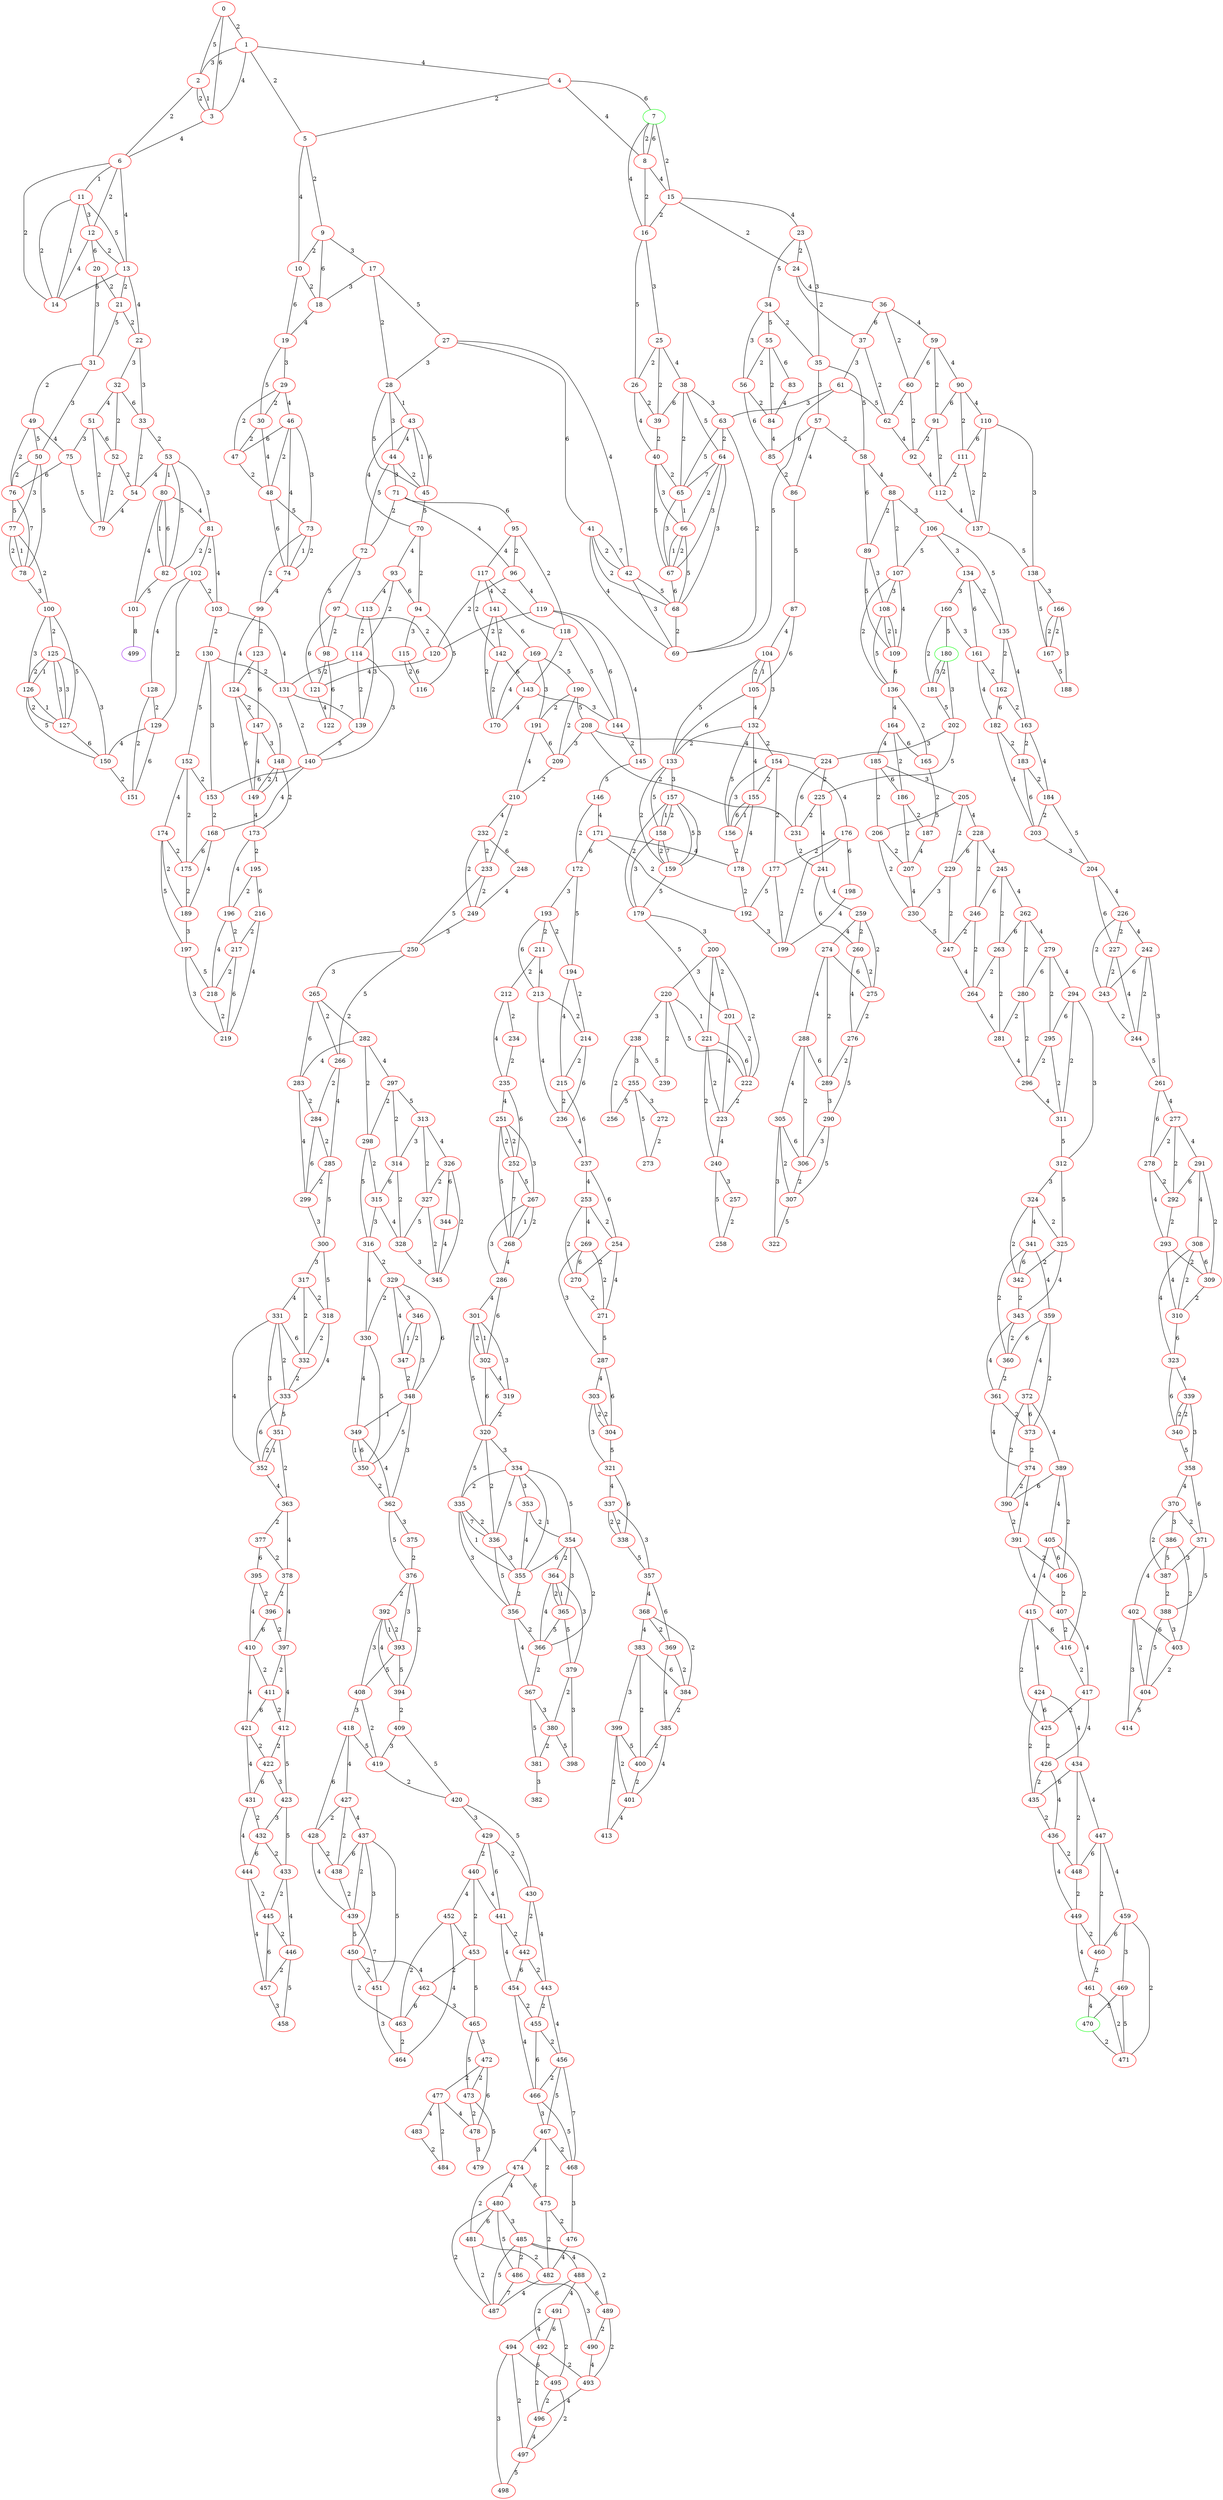 graph "" {
0 [color=red, weight=1];
1 [color=red, weight=1];
2 [color=red, weight=1];
3 [color=red, weight=1];
4 [color=red, weight=1];
5 [color=red, weight=1];
6 [color=red, weight=1];
7 [color=green, weight=2];
8 [color=red, weight=1];
9 [color=red, weight=1];
10 [color=red, weight=1];
11 [color=red, weight=1];
12 [color=red, weight=1];
13 [color=red, weight=1];
14 [color=red, weight=1];
15 [color=red, weight=1];
16 [color=red, weight=1];
17 [color=red, weight=1];
18 [color=red, weight=1];
19 [color=red, weight=1];
20 [color=red, weight=1];
21 [color=red, weight=1];
22 [color=red, weight=1];
23 [color=red, weight=1];
24 [color=red, weight=1];
25 [color=red, weight=1];
26 [color=red, weight=1];
27 [color=red, weight=1];
28 [color=red, weight=1];
29 [color=red, weight=1];
30 [color=red, weight=1];
31 [color=red, weight=1];
32 [color=red, weight=1];
33 [color=red, weight=1];
34 [color=red, weight=1];
35 [color=red, weight=1];
36 [color=red, weight=1];
37 [color=red, weight=1];
38 [color=red, weight=1];
39 [color=red, weight=1];
40 [color=red, weight=1];
41 [color=red, weight=1];
42 [color=red, weight=1];
43 [color=red, weight=1];
44 [color=red, weight=1];
45 [color=red, weight=1];
46 [color=red, weight=1];
47 [color=red, weight=1];
48 [color=red, weight=1];
49 [color=red, weight=1];
50 [color=red, weight=1];
51 [color=red, weight=1];
52 [color=red, weight=1];
53 [color=red, weight=1];
54 [color=red, weight=1];
55 [color=red, weight=1];
56 [color=red, weight=1];
57 [color=red, weight=1];
58 [color=red, weight=1];
59 [color=red, weight=1];
60 [color=red, weight=1];
61 [color=red, weight=1];
62 [color=red, weight=1];
63 [color=red, weight=1];
64 [color=red, weight=1];
65 [color=red, weight=1];
66 [color=red, weight=1];
67 [color=red, weight=1];
68 [color=red, weight=1];
69 [color=red, weight=1];
70 [color=red, weight=1];
71 [color=red, weight=1];
72 [color=red, weight=1];
73 [color=red, weight=1];
74 [color=red, weight=1];
75 [color=red, weight=1];
76 [color=red, weight=1];
77 [color=red, weight=1];
78 [color=red, weight=1];
79 [color=red, weight=1];
80 [color=red, weight=1];
81 [color=red, weight=1];
82 [color=red, weight=1];
83 [color=red, weight=1];
84 [color=red, weight=1];
85 [color=red, weight=1];
86 [color=red, weight=1];
87 [color=red, weight=1];
88 [color=red, weight=1];
89 [color=red, weight=1];
90 [color=red, weight=1];
91 [color=red, weight=1];
92 [color=red, weight=1];
93 [color=red, weight=1];
94 [color=red, weight=1];
95 [color=red, weight=1];
96 [color=red, weight=1];
97 [color=red, weight=1];
98 [color=red, weight=1];
99 [color=red, weight=1];
100 [color=red, weight=1];
101 [color=red, weight=1];
102 [color=red, weight=1];
103 [color=red, weight=1];
104 [color=red, weight=1];
105 [color=red, weight=1];
106 [color=red, weight=1];
107 [color=red, weight=1];
108 [color=red, weight=1];
109 [color=red, weight=1];
110 [color=red, weight=1];
111 [color=red, weight=1];
112 [color=red, weight=1];
113 [color=red, weight=1];
114 [color=red, weight=1];
115 [color=red, weight=1];
116 [color=red, weight=1];
117 [color=red, weight=1];
118 [color=red, weight=1];
119 [color=red, weight=1];
120 [color=red, weight=1];
121 [color=red, weight=1];
122 [color=red, weight=1];
123 [color=red, weight=1];
124 [color=red, weight=1];
125 [color=red, weight=1];
126 [color=red, weight=1];
127 [color=red, weight=1];
128 [color=red, weight=1];
129 [color=red, weight=1];
130 [color=red, weight=1];
131 [color=red, weight=1];
132 [color=red, weight=1];
133 [color=red, weight=1];
134 [color=red, weight=1];
135 [color=red, weight=1];
136 [color=red, weight=1];
137 [color=red, weight=1];
138 [color=red, weight=1];
139 [color=red, weight=1];
140 [color=red, weight=1];
141 [color=red, weight=1];
142 [color=red, weight=1];
143 [color=red, weight=1];
144 [color=red, weight=1];
145 [color=red, weight=1];
146 [color=red, weight=1];
147 [color=red, weight=1];
148 [color=red, weight=1];
149 [color=red, weight=1];
150 [color=red, weight=1];
151 [color=red, weight=1];
152 [color=red, weight=1];
153 [color=red, weight=1];
154 [color=red, weight=1];
155 [color=red, weight=1];
156 [color=red, weight=1];
157 [color=red, weight=1];
158 [color=red, weight=1];
159 [color=red, weight=1];
160 [color=red, weight=1];
161 [color=red, weight=1];
162 [color=red, weight=1];
163 [color=red, weight=1];
164 [color=red, weight=1];
165 [color=red, weight=1];
166 [color=red, weight=1];
167 [color=red, weight=1];
168 [color=red, weight=1];
169 [color=red, weight=1];
170 [color=red, weight=1];
171 [color=red, weight=1];
172 [color=red, weight=1];
173 [color=red, weight=1];
174 [color=red, weight=1];
175 [color=red, weight=1];
176 [color=red, weight=1];
177 [color=red, weight=1];
178 [color=red, weight=1];
179 [color=red, weight=1];
180 [color=green, weight=2];
181 [color=red, weight=1];
182 [color=red, weight=1];
183 [color=red, weight=1];
184 [color=red, weight=1];
185 [color=red, weight=1];
186 [color=red, weight=1];
187 [color=red, weight=1];
188 [color=red, weight=1];
189 [color=red, weight=1];
190 [color=red, weight=1];
191 [color=red, weight=1];
192 [color=red, weight=1];
193 [color=red, weight=1];
194 [color=red, weight=1];
195 [color=red, weight=1];
196 [color=red, weight=1];
197 [color=red, weight=1];
198 [color=red, weight=1];
199 [color=red, weight=1];
200 [color=red, weight=1];
201 [color=red, weight=1];
202 [color=red, weight=1];
203 [color=red, weight=1];
204 [color=red, weight=1];
205 [color=red, weight=1];
206 [color=red, weight=1];
207 [color=red, weight=1];
208 [color=red, weight=1];
209 [color=red, weight=1];
210 [color=red, weight=1];
211 [color=red, weight=1];
212 [color=red, weight=1];
213 [color=red, weight=1];
214 [color=red, weight=1];
215 [color=red, weight=1];
216 [color=red, weight=1];
217 [color=red, weight=1];
218 [color=red, weight=1];
219 [color=red, weight=1];
220 [color=red, weight=1];
221 [color=red, weight=1];
222 [color=red, weight=1];
223 [color=red, weight=1];
224 [color=red, weight=1];
225 [color=red, weight=1];
226 [color=red, weight=1];
227 [color=red, weight=1];
228 [color=red, weight=1];
229 [color=red, weight=1];
230 [color=red, weight=1];
231 [color=red, weight=1];
232 [color=red, weight=1];
233 [color=red, weight=1];
234 [color=red, weight=1];
235 [color=red, weight=1];
236 [color=red, weight=1];
237 [color=red, weight=1];
238 [color=red, weight=1];
239 [color=red, weight=1];
240 [color=red, weight=1];
241 [color=red, weight=1];
242 [color=red, weight=1];
243 [color=red, weight=1];
244 [color=red, weight=1];
245 [color=red, weight=1];
246 [color=red, weight=1];
247 [color=red, weight=1];
248 [color=red, weight=1];
249 [color=red, weight=1];
250 [color=red, weight=1];
251 [color=red, weight=1];
252 [color=red, weight=1];
253 [color=red, weight=1];
254 [color=red, weight=1];
255 [color=red, weight=1];
256 [color=red, weight=1];
257 [color=red, weight=1];
258 [color=red, weight=1];
259 [color=red, weight=1];
260 [color=red, weight=1];
261 [color=red, weight=1];
262 [color=red, weight=1];
263 [color=red, weight=1];
264 [color=red, weight=1];
265 [color=red, weight=1];
266 [color=red, weight=1];
267 [color=red, weight=1];
268 [color=red, weight=1];
269 [color=red, weight=1];
270 [color=red, weight=1];
271 [color=red, weight=1];
272 [color=red, weight=1];
273 [color=red, weight=1];
274 [color=red, weight=1];
275 [color=red, weight=1];
276 [color=red, weight=1];
277 [color=red, weight=1];
278 [color=red, weight=1];
279 [color=red, weight=1];
280 [color=red, weight=1];
281 [color=red, weight=1];
282 [color=red, weight=1];
283 [color=red, weight=1];
284 [color=red, weight=1];
285 [color=red, weight=1];
286 [color=red, weight=1];
287 [color=red, weight=1];
288 [color=red, weight=1];
289 [color=red, weight=1];
290 [color=red, weight=1];
291 [color=red, weight=1];
292 [color=red, weight=1];
293 [color=red, weight=1];
294 [color=red, weight=1];
295 [color=red, weight=1];
296 [color=red, weight=1];
297 [color=red, weight=1];
298 [color=red, weight=1];
299 [color=red, weight=1];
300 [color=red, weight=1];
301 [color=red, weight=1];
302 [color=red, weight=1];
303 [color=red, weight=1];
304 [color=red, weight=1];
305 [color=red, weight=1];
306 [color=red, weight=1];
307 [color=red, weight=1];
308 [color=red, weight=1];
309 [color=red, weight=1];
310 [color=red, weight=1];
311 [color=red, weight=1];
312 [color=red, weight=1];
313 [color=red, weight=1];
314 [color=red, weight=1];
315 [color=red, weight=1];
316 [color=red, weight=1];
317 [color=red, weight=1];
318 [color=red, weight=1];
319 [color=red, weight=1];
320 [color=red, weight=1];
321 [color=red, weight=1];
322 [color=red, weight=1];
323 [color=red, weight=1];
324 [color=red, weight=1];
325 [color=red, weight=1];
326 [color=red, weight=1];
327 [color=red, weight=1];
328 [color=red, weight=1];
329 [color=red, weight=1];
330 [color=red, weight=1];
331 [color=red, weight=1];
332 [color=red, weight=1];
333 [color=red, weight=1];
334 [color=red, weight=1];
335 [color=red, weight=1];
336 [color=red, weight=1];
337 [color=red, weight=1];
338 [color=red, weight=1];
339 [color=red, weight=1];
340 [color=red, weight=1];
341 [color=red, weight=1];
342 [color=red, weight=1];
343 [color=red, weight=1];
344 [color=red, weight=1];
345 [color=red, weight=1];
346 [color=red, weight=1];
347 [color=red, weight=1];
348 [color=red, weight=1];
349 [color=red, weight=1];
350 [color=red, weight=1];
351 [color=red, weight=1];
352 [color=red, weight=1];
353 [color=red, weight=1];
354 [color=red, weight=1];
355 [color=red, weight=1];
356 [color=red, weight=1];
357 [color=red, weight=1];
358 [color=red, weight=1];
359 [color=red, weight=1];
360 [color=red, weight=1];
361 [color=red, weight=1];
362 [color=red, weight=1];
363 [color=red, weight=1];
364 [color=red, weight=1];
365 [color=red, weight=1];
366 [color=red, weight=1];
367 [color=red, weight=1];
368 [color=red, weight=1];
369 [color=red, weight=1];
370 [color=red, weight=1];
371 [color=red, weight=1];
372 [color=red, weight=1];
373 [color=red, weight=1];
374 [color=red, weight=1];
375 [color=red, weight=1];
376 [color=red, weight=1];
377 [color=red, weight=1];
378 [color=red, weight=1];
379 [color=red, weight=1];
380 [color=red, weight=1];
381 [color=red, weight=1];
382 [color=red, weight=1];
383 [color=red, weight=1];
384 [color=red, weight=1];
385 [color=red, weight=1];
386 [color=red, weight=1];
387 [color=red, weight=1];
388 [color=red, weight=1];
389 [color=red, weight=1];
390 [color=red, weight=1];
391 [color=red, weight=1];
392 [color=red, weight=1];
393 [color=red, weight=1];
394 [color=red, weight=1];
395 [color=red, weight=1];
396 [color=red, weight=1];
397 [color=red, weight=1];
398 [color=red, weight=1];
399 [color=red, weight=1];
400 [color=red, weight=1];
401 [color=red, weight=1];
402 [color=red, weight=1];
403 [color=red, weight=1];
404 [color=red, weight=1];
405 [color=red, weight=1];
406 [color=red, weight=1];
407 [color=red, weight=1];
408 [color=red, weight=1];
409 [color=red, weight=1];
410 [color=red, weight=1];
411 [color=red, weight=1];
412 [color=red, weight=1];
413 [color=red, weight=1];
414 [color=red, weight=1];
415 [color=red, weight=1];
416 [color=red, weight=1];
417 [color=red, weight=1];
418 [color=red, weight=1];
419 [color=red, weight=1];
420 [color=red, weight=1];
421 [color=red, weight=1];
422 [color=red, weight=1];
423 [color=red, weight=1];
424 [color=red, weight=1];
425 [color=red, weight=1];
426 [color=red, weight=1];
427 [color=red, weight=1];
428 [color=red, weight=1];
429 [color=red, weight=1];
430 [color=red, weight=1];
431 [color=red, weight=1];
432 [color=red, weight=1];
433 [color=red, weight=1];
434 [color=red, weight=1];
435 [color=red, weight=1];
436 [color=red, weight=1];
437 [color=red, weight=1];
438 [color=red, weight=1];
439 [color=red, weight=1];
440 [color=red, weight=1];
441 [color=red, weight=1];
442 [color=red, weight=1];
443 [color=red, weight=1];
444 [color=red, weight=1];
445 [color=red, weight=1];
446 [color=red, weight=1];
447 [color=red, weight=1];
448 [color=red, weight=1];
449 [color=red, weight=1];
450 [color=red, weight=1];
451 [color=red, weight=1];
452 [color=red, weight=1];
453 [color=red, weight=1];
454 [color=red, weight=1];
455 [color=red, weight=1];
456 [color=red, weight=1];
457 [color=red, weight=1];
458 [color=red, weight=1];
459 [color=red, weight=1];
460 [color=red, weight=1];
461 [color=red, weight=1];
462 [color=red, weight=1];
463 [color=red, weight=1];
464 [color=red, weight=1];
465 [color=red, weight=1];
466 [color=red, weight=1];
467 [color=red, weight=1];
468 [color=red, weight=1];
469 [color=red, weight=1];
470 [color=green, weight=2];
471 [color=red, weight=1];
472 [color=red, weight=1];
473 [color=red, weight=1];
474 [color=red, weight=1];
475 [color=red, weight=1];
476 [color=red, weight=1];
477 [color=red, weight=1];
478 [color=red, weight=1];
479 [color=red, weight=1];
480 [color=red, weight=1];
481 [color=red, weight=1];
482 [color=red, weight=1];
483 [color=red, weight=1];
484 [color=red, weight=1];
485 [color=red, weight=1];
486 [color=red, weight=1];
487 [color=red, weight=1];
488 [color=red, weight=1];
489 [color=red, weight=1];
490 [color=red, weight=1];
491 [color=red, weight=1];
492 [color=red, weight=1];
493 [color=red, weight=1];
494 [color=red, weight=1];
495 [color=red, weight=1];
496 [color=red, weight=1];
497 [color=red, weight=1];
498 [color=red, weight=1];
499 [color=purple, weight=4];
0 -- 1  [key=0, label=2];
0 -- 2  [key=0, label=5];
0 -- 3  [key=0, label=6];
1 -- 2  [key=0, label=3];
1 -- 3  [key=0, label=4];
1 -- 4  [key=0, label=4];
1 -- 5  [key=0, label=2];
2 -- 3  [key=0, label=2];
2 -- 3  [key=1, label=1];
2 -- 6  [key=0, label=2];
3 -- 6  [key=0, label=4];
4 -- 8  [key=0, label=4];
4 -- 5  [key=0, label=2];
4 -- 7  [key=0, label=6];
5 -- 10  [key=0, label=4];
5 -- 9  [key=0, label=2];
6 -- 11  [key=0, label=1];
6 -- 12  [key=0, label=2];
6 -- 13  [key=0, label=4];
6 -- 14  [key=0, label=2];
7 -- 8  [key=0, label=6];
7 -- 8  [key=1, label=2];
7 -- 16  [key=0, label=4];
7 -- 15  [key=0, label=2];
8 -- 16  [key=0, label=2];
8 -- 15  [key=0, label=4];
9 -- 17  [key=0, label=3];
9 -- 18  [key=0, label=6];
9 -- 10  [key=0, label=2];
10 -- 18  [key=0, label=2];
10 -- 19  [key=0, label=6];
11 -- 12  [key=0, label=3];
11 -- 14  [key=0, label=2];
11 -- 14  [key=1, label=1];
11 -- 13  [key=0, label=5];
12 -- 14  [key=0, label=4];
12 -- 20  [key=0, label=6];
12 -- 13  [key=0, label=2];
13 -- 14  [key=0, label=6];
13 -- 21  [key=0, label=2];
13 -- 22  [key=0, label=4];
15 -- 24  [key=0, label=2];
15 -- 16  [key=0, label=2];
15 -- 23  [key=0, label=4];
16 -- 25  [key=0, label=3];
16 -- 26  [key=0, label=5];
17 -- 18  [key=0, label=3];
17 -- 27  [key=0, label=5];
17 -- 28  [key=0, label=2];
18 -- 19  [key=0, label=4];
19 -- 29  [key=0, label=3];
19 -- 30  [key=0, label=5];
20 -- 21  [key=0, label=2];
20 -- 31  [key=0, label=3];
21 -- 22  [key=0, label=2];
21 -- 31  [key=0, label=5];
22 -- 32  [key=0, label=3];
22 -- 33  [key=0, label=3];
23 -- 24  [key=0, label=2];
23 -- 34  [key=0, label=5];
23 -- 35  [key=0, label=3];
24 -- 36  [key=0, label=4];
24 -- 37  [key=0, label=2];
25 -- 26  [key=0, label=2];
25 -- 38  [key=0, label=4];
25 -- 39  [key=0, label=2];
26 -- 40  [key=0, label=4];
26 -- 39  [key=0, label=2];
27 -- 42  [key=0, label=4];
27 -- 28  [key=0, label=3];
27 -- 41  [key=0, label=6];
28 -- 43  [key=0, label=1];
28 -- 44  [key=0, label=3];
28 -- 45  [key=0, label=5];
29 -- 46  [key=0, label=4];
29 -- 30  [key=0, label=2];
29 -- 47  [key=0, label=2];
30 -- 48  [key=0, label=4];
30 -- 47  [key=0, label=2];
31 -- 49  [key=0, label=2];
31 -- 50  [key=0, label=3];
32 -- 33  [key=0, label=6];
32 -- 51  [key=0, label=4];
32 -- 52  [key=0, label=2];
33 -- 53  [key=0, label=2];
33 -- 54  [key=0, label=2];
34 -- 56  [key=0, label=3];
34 -- 35  [key=0, label=2];
34 -- 55  [key=0, label=5];
35 -- 57  [key=0, label=3];
35 -- 58  [key=0, label=5];
36 -- 59  [key=0, label=4];
36 -- 60  [key=0, label=2];
36 -- 37  [key=0, label=6];
37 -- 61  [key=0, label=3];
37 -- 62  [key=0, label=2];
38 -- 64  [key=0, label=5];
38 -- 63  [key=0, label=3];
38 -- 65  [key=0, label=2];
38 -- 39  [key=0, label=6];
39 -- 40  [key=0, label=2];
40 -- 65  [key=0, label=2];
40 -- 67  [key=0, label=5];
40 -- 66  [key=0, label=3];
41 -- 42  [key=0, label=7];
41 -- 42  [key=1, label=2];
41 -- 68  [key=0, label=2];
41 -- 69  [key=0, label=4];
42 -- 68  [key=0, label=5];
42 -- 69  [key=0, label=3];
43 -- 44  [key=0, label=4];
43 -- 45  [key=0, label=1];
43 -- 45  [key=1, label=6];
43 -- 70  [key=0, label=4];
44 -- 72  [key=0, label=5];
44 -- 45  [key=0, label=2];
44 -- 71  [key=0, label=3];
45 -- 70  [key=0, label=5];
46 -- 48  [key=0, label=2];
46 -- 73  [key=0, label=3];
46 -- 74  [key=0, label=4];
46 -- 47  [key=0, label=6];
47 -- 48  [key=0, label=2];
48 -- 73  [key=0, label=5];
48 -- 74  [key=0, label=6];
49 -- 50  [key=0, label=5];
49 -- 75  [key=0, label=4];
49 -- 76  [key=0, label=2];
50 -- 76  [key=0, label=2];
50 -- 77  [key=0, label=3];
50 -- 78  [key=0, label=5];
51 -- 75  [key=0, label=3];
51 -- 52  [key=0, label=6];
51 -- 79  [key=0, label=2];
52 -- 54  [key=0, label=2];
52 -- 79  [key=0, label=2];
53 -- 80  [key=0, label=1];
53 -- 82  [key=0, label=5];
53 -- 54  [key=0, label=4];
53 -- 81  [key=0, label=3];
54 -- 79  [key=0, label=4];
55 -- 56  [key=0, label=2];
55 -- 83  [key=0, label=6];
55 -- 84  [key=0, label=2];
56 -- 84  [key=0, label=2];
56 -- 85  [key=0, label=6];
57 -- 58  [key=0, label=2];
57 -- 85  [key=0, label=6];
57 -- 86  [key=0, label=4];
58 -- 88  [key=0, label=4];
58 -- 89  [key=0, label=6];
59 -- 60  [key=0, label=6];
59 -- 90  [key=0, label=4];
59 -- 91  [key=0, label=2];
60 -- 92  [key=0, label=2];
60 -- 62  [key=0, label=2];
61 -- 69  [key=0, label=5];
61 -- 62  [key=0, label=5];
61 -- 63  [key=0, label=3];
62 -- 92  [key=0, label=4];
63 -- 64  [key=0, label=2];
63 -- 65  [key=0, label=5];
63 -- 69  [key=0, label=2];
64 -- 65  [key=0, label=7];
64 -- 66  [key=0, label=2];
64 -- 67  [key=0, label=3];
64 -- 68  [key=0, label=3];
65 -- 66  [key=0, label=1];
65 -- 67  [key=0, label=3];
66 -- 67  [key=0, label=1];
66 -- 67  [key=1, label=2];
66 -- 68  [key=0, label=5];
67 -- 68  [key=0, label=6];
68 -- 69  [key=0, label=2];
70 -- 94  [key=0, label=2];
70 -- 93  [key=0, label=4];
71 -- 72  [key=0, label=2];
71 -- 96  [key=0, label=4];
71 -- 95  [key=0, label=6];
72 -- 97  [key=0, label=3];
72 -- 98  [key=0, label=5];
73 -- 74  [key=0, label=1];
73 -- 74  [key=1, label=2];
73 -- 99  [key=0, label=2];
74 -- 99  [key=0, label=4];
75 -- 76  [key=0, label=6];
75 -- 79  [key=0, label=5];
76 -- 77  [key=0, label=5];
76 -- 78  [key=0, label=7];
77 -- 100  [key=0, label=2];
77 -- 78  [key=0, label=1];
77 -- 78  [key=1, label=2];
78 -- 100  [key=0, label=3];
80 -- 81  [key=0, label=4];
80 -- 82  [key=0, label=1];
80 -- 82  [key=1, label=6];
80 -- 101  [key=0, label=4];
81 -- 82  [key=0, label=2];
81 -- 102  [key=0, label=2];
81 -- 103  [key=0, label=4];
82 -- 101  [key=0, label=5];
83 -- 84  [key=0, label=4];
84 -- 85  [key=0, label=4];
85 -- 86  [key=0, label=2];
86 -- 87  [key=0, label=5];
87 -- 104  [key=0, label=4];
87 -- 105  [key=0, label=6];
88 -- 89  [key=0, label=2];
88 -- 106  [key=0, label=3];
88 -- 107  [key=0, label=2];
89 -- 108  [key=0, label=3];
89 -- 109  [key=0, label=5];
90 -- 91  [key=0, label=6];
90 -- 110  [key=0, label=4];
90 -- 111  [key=0, label=2];
91 -- 112  [key=0, label=2];
91 -- 92  [key=0, label=2];
92 -- 112  [key=0, label=4];
93 -- 113  [key=0, label=4];
93 -- 114  [key=0, label=2];
93 -- 94  [key=0, label=6];
94 -- 115  [key=0, label=3];
94 -- 116  [key=0, label=5];
95 -- 96  [key=0, label=2];
95 -- 117  [key=0, label=4];
95 -- 118  [key=0, label=2];
96 -- 119  [key=0, label=4];
96 -- 120  [key=0, label=2];
97 -- 120  [key=0, label=2];
97 -- 98  [key=0, label=2];
97 -- 121  [key=0, label=6];
98 -- 121  [key=0, label=2];
98 -- 122  [key=0, label=6];
99 -- 123  [key=0, label=2];
99 -- 124  [key=0, label=4];
100 -- 126  [key=0, label=3];
100 -- 127  [key=0, label=5];
100 -- 125  [key=0, label=2];
101 -- 499  [key=0, label=8];
102 -- 128  [key=0, label=4];
102 -- 129  [key=0, label=2];
102 -- 103  [key=0, label=2];
103 -- 130  [key=0, label=2];
103 -- 131  [key=0, label=4];
104 -- 105  [key=0, label=1];
104 -- 105  [key=1, label=2];
104 -- 132  [key=0, label=3];
104 -- 133  [key=0, label=5];
105 -- 132  [key=0, label=4];
105 -- 133  [key=0, label=6];
106 -- 107  [key=0, label=5];
106 -- 134  [key=0, label=3];
106 -- 135  [key=0, label=5];
107 -- 136  [key=0, label=2];
107 -- 108  [key=0, label=3];
107 -- 109  [key=0, label=4];
108 -- 136  [key=0, label=5];
108 -- 109  [key=0, label=2];
108 -- 109  [key=1, label=1];
109 -- 136  [key=0, label=6];
110 -- 137  [key=0, label=2];
110 -- 138  [key=0, label=3];
110 -- 111  [key=0, label=6];
111 -- 112  [key=0, label=2];
111 -- 137  [key=0, label=2];
112 -- 137  [key=0, label=4];
113 -- 114  [key=0, label=2];
113 -- 139  [key=0, label=3];
114 -- 140  [key=0, label=3];
114 -- 131  [key=0, label=5];
114 -- 139  [key=0, label=2];
115 -- 116  [key=0, label=2];
115 -- 116  [key=1, label=6];
117 -- 118  [key=0, label=2];
117 -- 141  [key=0, label=4];
117 -- 142  [key=0, label=2];
118 -- 144  [key=0, label=5];
118 -- 143  [key=0, label=2];
119 -- 144  [key=0, label=6];
119 -- 145  [key=0, label=4];
119 -- 120  [key=0, label=2];
120 -- 121  [key=0, label=4];
121 -- 122  [key=0, label=4];
123 -- 124  [key=0, label=2];
123 -- 147  [key=0, label=6];
124 -- 148  [key=0, label=5];
124 -- 147  [key=0, label=2];
124 -- 149  [key=0, label=6];
125 -- 150  [key=0, label=3];
125 -- 126  [key=0, label=1];
125 -- 126  [key=1, label=2];
125 -- 127  [key=0, label=3];
125 -- 127  [key=1, label=3];
126 -- 150  [key=0, label=5];
126 -- 127  [key=0, label=2];
126 -- 127  [key=1, label=1];
127 -- 150  [key=0, label=6];
128 -- 129  [key=0, label=2];
128 -- 151  [key=0, label=2];
129 -- 150  [key=0, label=4];
129 -- 151  [key=0, label=6];
130 -- 152  [key=0, label=5];
130 -- 153  [key=0, label=3];
130 -- 131  [key=0, label=2];
131 -- 139  [key=0, label=7];
131 -- 140  [key=0, label=2];
132 -- 133  [key=0, label=2];
132 -- 154  [key=0, label=2];
132 -- 155  [key=0, label=4];
132 -- 156  [key=0, label=5];
133 -- 157  [key=0, label=3];
133 -- 158  [key=0, label=5];
133 -- 159  [key=0, label=2];
134 -- 160  [key=0, label=3];
134 -- 161  [key=0, label=6];
134 -- 135  [key=0, label=2];
135 -- 163  [key=0, label=4];
135 -- 162  [key=0, label=2];
136 -- 164  [key=0, label=4];
136 -- 165  [key=0, label=2];
137 -- 138  [key=0, label=5];
138 -- 166  [key=0, label=3];
138 -- 167  [key=0, label=5];
139 -- 140  [key=0, label=5];
140 -- 168  [key=0, label=4];
140 -- 153  [key=0, label=6];
141 -- 169  [key=0, label=6];
141 -- 170  [key=0, label=2];
141 -- 142  [key=0, label=2];
142 -- 170  [key=0, label=2];
142 -- 143  [key=0, label=6];
143 -- 144  [key=0, label=3];
143 -- 170  [key=0, label=4];
144 -- 145  [key=0, label=2];
145 -- 146  [key=0, label=5];
146 -- 171  [key=0, label=4];
146 -- 172  [key=0, label=2];
147 -- 148  [key=0, label=3];
147 -- 149  [key=0, label=4];
148 -- 149  [key=0, label=2];
148 -- 149  [key=1, label=1];
148 -- 173  [key=0, label=2];
149 -- 173  [key=0, label=4];
150 -- 151  [key=0, label=2];
152 -- 153  [key=0, label=2];
152 -- 174  [key=0, label=4];
152 -- 175  [key=0, label=2];
153 -- 168  [key=0, label=2];
154 -- 176  [key=0, label=4];
154 -- 156  [key=0, label=3];
154 -- 155  [key=0, label=2];
154 -- 177  [key=0, label=2];
155 -- 156  [key=0, label=1];
155 -- 156  [key=1, label=6];
155 -- 178  [key=0, label=4];
156 -- 178  [key=0, label=2];
157 -- 179  [key=0, label=2];
157 -- 158  [key=0, label=2];
157 -- 158  [key=1, label=1];
157 -- 159  [key=0, label=5];
157 -- 159  [key=1, label=3];
158 -- 179  [key=0, label=3];
158 -- 159  [key=0, label=7];
158 -- 159  [key=1, label=2];
159 -- 179  [key=0, label=5];
160 -- 161  [key=0, label=3];
160 -- 180  [key=0, label=5];
160 -- 181  [key=0, label=2];
161 -- 162  [key=0, label=2];
161 -- 182  [key=0, label=4];
162 -- 163  [key=0, label=2];
162 -- 182  [key=0, label=6];
163 -- 184  [key=0, label=4];
163 -- 183  [key=0, label=2];
164 -- 185  [key=0, label=4];
164 -- 186  [key=0, label=2];
164 -- 165  [key=0, label=6];
165 -- 187  [key=0, label=2];
166 -- 188  [key=0, label=3];
166 -- 167  [key=0, label=2];
166 -- 167  [key=1, label=2];
167 -- 188  [key=0, label=5];
168 -- 189  [key=0, label=4];
168 -- 175  [key=0, label=6];
169 -- 170  [key=0, label=4];
169 -- 190  [key=0, label=5];
169 -- 191  [key=0, label=3];
171 -- 192  [key=0, label=2];
171 -- 172  [key=0, label=6];
171 -- 178  [key=0, label=4];
172 -- 193  [key=0, label=3];
172 -- 194  [key=0, label=5];
173 -- 195  [key=0, label=2];
173 -- 196  [key=0, label=4];
174 -- 197  [key=0, label=5];
174 -- 189  [key=0, label=2];
174 -- 175  [key=0, label=2];
175 -- 189  [key=0, label=2];
176 -- 177  [key=0, label=2];
176 -- 198  [key=0, label=6];
176 -- 199  [key=0, label=2];
177 -- 192  [key=0, label=5];
177 -- 199  [key=0, label=2];
178 -- 192  [key=0, label=2];
179 -- 200  [key=0, label=3];
179 -- 201  [key=0, label=5];
180 -- 202  [key=0, label=3];
180 -- 181  [key=0, label=3];
180 -- 181  [key=1, label=2];
181 -- 202  [key=0, label=5];
182 -- 203  [key=0, label=4];
182 -- 183  [key=0, label=2];
183 -- 184  [key=0, label=2];
183 -- 203  [key=0, label=6];
184 -- 203  [key=0, label=2];
184 -- 204  [key=0, label=5];
185 -- 186  [key=0, label=6];
185 -- 205  [key=0, label=3];
185 -- 206  [key=0, label=2];
186 -- 187  [key=0, label=2];
186 -- 207  [key=0, label=2];
187 -- 207  [key=0, label=4];
189 -- 197  [key=0, label=3];
190 -- 208  [key=0, label=5];
190 -- 209  [key=0, label=2];
190 -- 191  [key=0, label=2];
191 -- 210  [key=0, label=4];
191 -- 209  [key=0, label=6];
192 -- 199  [key=0, label=3];
193 -- 194  [key=0, label=2];
193 -- 211  [key=0, label=2];
193 -- 213  [key=0, label=6];
194 -- 214  [key=0, label=2];
194 -- 215  [key=0, label=4];
195 -- 216  [key=0, label=6];
195 -- 196  [key=0, label=2];
196 -- 217  [key=0, label=2];
196 -- 218  [key=0, label=4];
197 -- 218  [key=0, label=5];
197 -- 219  [key=0, label=3];
198 -- 199  [key=0, label=4];
200 -- 201  [key=0, label=2];
200 -- 220  [key=0, label=3];
200 -- 221  [key=0, label=4];
200 -- 222  [key=0, label=2];
201 -- 222  [key=0, label=2];
201 -- 223  [key=0, label=4];
202 -- 224  [key=0, label=3];
202 -- 225  [key=0, label=5];
203 -- 204  [key=0, label=3];
204 -- 226  [key=0, label=4];
204 -- 227  [key=0, label=6];
205 -- 228  [key=0, label=4];
205 -- 229  [key=0, label=2];
205 -- 206  [key=0, label=5];
206 -- 230  [key=0, label=2];
206 -- 207  [key=0, label=2];
207 -- 230  [key=0, label=4];
208 -- 224  [key=0, label=4];
208 -- 209  [key=0, label=3];
208 -- 231  [key=0, label=2];
209 -- 210  [key=0, label=2];
210 -- 232  [key=0, label=4];
210 -- 233  [key=0, label=2];
211 -- 212  [key=0, label=2];
211 -- 213  [key=0, label=4];
212 -- 234  [key=0, label=2];
212 -- 235  [key=0, label=4];
213 -- 236  [key=0, label=4];
213 -- 214  [key=0, label=2];
214 -- 236  [key=0, label=6];
214 -- 215  [key=0, label=2];
215 -- 236  [key=0, label=2];
215 -- 237  [key=0, label=6];
216 -- 217  [key=0, label=2];
216 -- 219  [key=0, label=4];
217 -- 218  [key=0, label=2];
217 -- 219  [key=0, label=6];
218 -- 219  [key=0, label=2];
220 -- 238  [key=0, label=3];
220 -- 221  [key=0, label=1];
220 -- 222  [key=0, label=5];
220 -- 239  [key=0, label=2];
221 -- 240  [key=0, label=2];
221 -- 222  [key=0, label=6];
221 -- 223  [key=0, label=2];
222 -- 223  [key=0, label=2];
223 -- 240  [key=0, label=4];
224 -- 225  [key=0, label=2];
224 -- 231  [key=0, label=6];
225 -- 241  [key=0, label=4];
225 -- 231  [key=0, label=2];
226 -- 242  [key=0, label=4];
226 -- 227  [key=0, label=2];
226 -- 243  [key=0, label=2];
227 -- 244  [key=0, label=4];
227 -- 243  [key=0, label=2];
228 -- 245  [key=0, label=4];
228 -- 246  [key=0, label=2];
228 -- 229  [key=0, label=6];
229 -- 230  [key=0, label=3];
229 -- 247  [key=0, label=2];
230 -- 247  [key=0, label=5];
231 -- 241  [key=0, label=2];
232 -- 248  [key=0, label=6];
232 -- 249  [key=0, label=2];
232 -- 233  [key=0, label=2];
233 -- 249  [key=0, label=2];
233 -- 250  [key=0, label=5];
234 -- 235  [key=0, label=2];
235 -- 252  [key=0, label=6];
235 -- 251  [key=0, label=4];
236 -- 237  [key=0, label=4];
237 -- 253  [key=0, label=4];
237 -- 254  [key=0, label=6];
238 -- 256  [key=0, label=2];
238 -- 239  [key=0, label=5];
238 -- 255  [key=0, label=3];
240 -- 257  [key=0, label=3];
240 -- 258  [key=0, label=5];
241 -- 259  [key=0, label=4];
241 -- 260  [key=0, label=6];
242 -- 243  [key=0, label=6];
242 -- 244  [key=0, label=2];
242 -- 261  [key=0, label=3];
243 -- 244  [key=0, label=2];
244 -- 261  [key=0, label=5];
245 -- 246  [key=0, label=6];
245 -- 262  [key=0, label=4];
245 -- 263  [key=0, label=2];
246 -- 264  [key=0, label=2];
246 -- 247  [key=0, label=2];
247 -- 264  [key=0, label=4];
248 -- 249  [key=0, label=4];
249 -- 250  [key=0, label=3];
250 -- 266  [key=0, label=5];
250 -- 265  [key=0, label=3];
251 -- 268  [key=0, label=5];
251 -- 267  [key=0, label=3];
251 -- 252  [key=0, label=2];
251 -- 252  [key=1, label=2];
252 -- 267  [key=0, label=5];
252 -- 268  [key=0, label=7];
253 -- 254  [key=0, label=2];
253 -- 269  [key=0, label=4];
253 -- 270  [key=0, label=2];
254 -- 271  [key=0, label=4];
254 -- 270  [key=0, label=2];
255 -- 256  [key=0, label=5];
255 -- 272  [key=0, label=3];
255 -- 273  [key=0, label=5];
257 -- 258  [key=0, label=2];
259 -- 274  [key=0, label=4];
259 -- 275  [key=0, label=2];
259 -- 260  [key=0, label=2];
260 -- 275  [key=0, label=2];
260 -- 276  [key=0, label=4];
261 -- 277  [key=0, label=4];
261 -- 278  [key=0, label=6];
262 -- 280  [key=0, label=2];
262 -- 279  [key=0, label=4];
262 -- 263  [key=0, label=6];
263 -- 264  [key=0, label=2];
263 -- 281  [key=0, label=2];
264 -- 281  [key=0, label=4];
265 -- 266  [key=0, label=2];
265 -- 282  [key=0, label=2];
265 -- 283  [key=0, label=6];
266 -- 284  [key=0, label=2];
266 -- 285  [key=0, label=4];
267 -- 268  [key=0, label=2];
267 -- 268  [key=1, label=1];
267 -- 286  [key=0, label=3];
268 -- 286  [key=0, label=4];
269 -- 287  [key=0, label=3];
269 -- 270  [key=0, label=6];
269 -- 271  [key=0, label=2];
270 -- 271  [key=0, label=2];
271 -- 287  [key=0, label=5];
272 -- 273  [key=0, label=2];
274 -- 275  [key=0, label=6];
274 -- 288  [key=0, label=4];
274 -- 289  [key=0, label=2];
275 -- 276  [key=0, label=2];
276 -- 289  [key=0, label=2];
276 -- 290  [key=0, label=5];
277 -- 291  [key=0, label=4];
277 -- 292  [key=0, label=2];
277 -- 278  [key=0, label=2];
278 -- 293  [key=0, label=4];
278 -- 292  [key=0, label=2];
279 -- 280  [key=0, label=6];
279 -- 294  [key=0, label=4];
279 -- 295  [key=0, label=2];
280 -- 296  [key=0, label=2];
280 -- 281  [key=0, label=2];
281 -- 296  [key=0, label=4];
282 -- 298  [key=0, label=2];
282 -- 283  [key=0, label=4];
282 -- 297  [key=0, label=4];
283 -- 299  [key=0, label=4];
283 -- 284  [key=0, label=2];
284 -- 299  [key=0, label=6];
284 -- 285  [key=0, label=2];
285 -- 300  [key=0, label=5];
285 -- 299  [key=0, label=2];
286 -- 301  [key=0, label=4];
286 -- 302  [key=0, label=6];
287 -- 304  [key=0, label=6];
287 -- 303  [key=0, label=4];
288 -- 289  [key=0, label=6];
288 -- 306  [key=0, label=2];
288 -- 305  [key=0, label=4];
289 -- 290  [key=0, label=3];
290 -- 306  [key=0, label=3];
290 -- 307  [key=0, label=5];
291 -- 308  [key=0, label=4];
291 -- 292  [key=0, label=6];
291 -- 309  [key=0, label=2];
292 -- 293  [key=0, label=2];
293 -- 310  [key=0, label=4];
293 -- 309  [key=0, label=2];
294 -- 312  [key=0, label=3];
294 -- 295  [key=0, label=6];
294 -- 311  [key=0, label=2];
295 -- 296  [key=0, label=2];
295 -- 311  [key=0, label=2];
296 -- 311  [key=0, label=4];
297 -- 313  [key=0, label=5];
297 -- 314  [key=0, label=2];
297 -- 298  [key=0, label=2];
298 -- 315  [key=0, label=2];
298 -- 316  [key=0, label=5];
299 -- 300  [key=0, label=3];
300 -- 317  [key=0, label=3];
300 -- 318  [key=0, label=5];
301 -- 320  [key=0, label=5];
301 -- 302  [key=0, label=1];
301 -- 302  [key=1, label=2];
301 -- 319  [key=0, label=3];
302 -- 320  [key=0, label=6];
302 -- 319  [key=0, label=4];
303 -- 304  [key=0, label=2];
303 -- 304  [key=1, label=2];
303 -- 321  [key=0, label=3];
304 -- 321  [key=0, label=5];
305 -- 322  [key=0, label=3];
305 -- 307  [key=0, label=2];
305 -- 306  [key=0, label=6];
306 -- 307  [key=0, label=2];
307 -- 322  [key=0, label=5];
308 -- 323  [key=0, label=4];
308 -- 309  [key=0, label=6];
308 -- 310  [key=0, label=2];
309 -- 310  [key=0, label=2];
310 -- 323  [key=0, label=6];
311 -- 312  [key=0, label=5];
312 -- 324  [key=0, label=3];
312 -- 325  [key=0, label=5];
313 -- 314  [key=0, label=3];
313 -- 326  [key=0, label=4];
313 -- 327  [key=0, label=2];
314 -- 328  [key=0, label=2];
314 -- 315  [key=0, label=6];
315 -- 328  [key=0, label=4];
315 -- 316  [key=0, label=3];
316 -- 329  [key=0, label=2];
316 -- 330  [key=0, label=4];
317 -- 332  [key=0, label=2];
317 -- 331  [key=0, label=4];
317 -- 318  [key=0, label=2];
318 -- 332  [key=0, label=2];
318 -- 333  [key=0, label=4];
319 -- 320  [key=0, label=2];
320 -- 335  [key=0, label=5];
320 -- 336  [key=0, label=2];
320 -- 334  [key=0, label=3];
321 -- 337  [key=0, label=4];
321 -- 338  [key=0, label=6];
323 -- 340  [key=0, label=6];
323 -- 339  [key=0, label=4];
324 -- 341  [key=0, label=4];
324 -- 342  [key=0, label=2];
324 -- 325  [key=0, label=2];
325 -- 342  [key=0, label=2];
325 -- 343  [key=0, label=4];
326 -- 344  [key=0, label=6];
326 -- 345  [key=0, label=2];
326 -- 327  [key=0, label=2];
327 -- 328  [key=0, label=5];
327 -- 345  [key=0, label=2];
328 -- 345  [key=0, label=3];
329 -- 348  [key=0, label=6];
329 -- 330  [key=0, label=2];
329 -- 347  [key=0, label=4];
329 -- 346  [key=0, label=3];
330 -- 349  [key=0, label=4];
330 -- 350  [key=0, label=5];
331 -- 352  [key=0, label=4];
331 -- 332  [key=0, label=6];
331 -- 333  [key=0, label=2];
331 -- 351  [key=0, label=3];
332 -- 333  [key=0, label=2];
333 -- 352  [key=0, label=6];
333 -- 351  [key=0, label=5];
334 -- 353  [key=0, label=3];
334 -- 354  [key=0, label=5];
334 -- 355  [key=0, label=1];
334 -- 335  [key=0, label=2];
334 -- 336  [key=0, label=5];
335 -- 336  [key=0, label=2];
335 -- 336  [key=1, label=7];
335 -- 355  [key=0, label=1];
335 -- 356  [key=0, label=3];
336 -- 355  [key=0, label=3];
336 -- 356  [key=0, label=5];
337 -- 338  [key=0, label=2];
337 -- 338  [key=1, label=2];
337 -- 357  [key=0, label=3];
338 -- 357  [key=0, label=5];
339 -- 340  [key=0, label=2];
339 -- 340  [key=1, label=2];
339 -- 358  [key=0, label=3];
340 -- 358  [key=0, label=5];
341 -- 360  [key=0, label=2];
341 -- 342  [key=0, label=6];
341 -- 359  [key=0, label=4];
342 -- 343  [key=0, label=2];
343 -- 360  [key=0, label=2];
343 -- 361  [key=0, label=4];
344 -- 345  [key=0, label=4];
346 -- 347  [key=0, label=2];
346 -- 347  [key=1, label=1];
346 -- 348  [key=0, label=3];
347 -- 348  [key=0, label=2];
348 -- 362  [key=0, label=3];
348 -- 349  [key=0, label=1];
348 -- 350  [key=0, label=5];
349 -- 362  [key=0, label=4];
349 -- 350  [key=0, label=6];
349 -- 350  [key=1, label=1];
350 -- 362  [key=0, label=2];
351 -- 352  [key=0, label=2];
351 -- 352  [key=1, label=1];
351 -- 363  [key=0, label=2];
352 -- 363  [key=0, label=4];
353 -- 354  [key=0, label=2];
353 -- 355  [key=0, label=4];
354 -- 355  [key=0, label=6];
354 -- 364  [key=0, label=2];
354 -- 365  [key=0, label=3];
354 -- 366  [key=0, label=2];
355 -- 356  [key=0, label=2];
356 -- 367  [key=0, label=4];
356 -- 366  [key=0, label=2];
357 -- 368  [key=0, label=4];
357 -- 369  [key=0, label=6];
358 -- 370  [key=0, label=4];
358 -- 371  [key=0, label=6];
359 -- 360  [key=0, label=6];
359 -- 372  [key=0, label=4];
359 -- 373  [key=0, label=2];
360 -- 361  [key=0, label=2];
361 -- 373  [key=0, label=2];
361 -- 374  [key=0, label=4];
362 -- 376  [key=0, label=5];
362 -- 375  [key=0, label=3];
363 -- 377  [key=0, label=2];
363 -- 378  [key=0, label=4];
364 -- 379  [key=0, label=3];
364 -- 365  [key=0, label=2];
364 -- 365  [key=1, label=1];
364 -- 366  [key=0, label=4];
365 -- 379  [key=0, label=5];
365 -- 366  [key=0, label=5];
366 -- 367  [key=0, label=2];
367 -- 380  [key=0, label=3];
367 -- 381  [key=0, label=5];
368 -- 384  [key=0, label=2];
368 -- 369  [key=0, label=2];
368 -- 383  [key=0, label=4];
369 -- 384  [key=0, label=2];
369 -- 385  [key=0, label=4];
370 -- 386  [key=0, label=3];
370 -- 371  [key=0, label=2];
370 -- 387  [key=0, label=2];
371 -- 387  [key=0, label=3];
371 -- 388  [key=0, label=5];
372 -- 389  [key=0, label=4];
372 -- 373  [key=0, label=6];
372 -- 390  [key=0, label=2];
373 -- 374  [key=0, label=2];
374 -- 390  [key=0, label=2];
374 -- 391  [key=0, label=4];
375 -- 376  [key=0, label=2];
376 -- 392  [key=0, label=2];
376 -- 393  [key=0, label=3];
376 -- 394  [key=0, label=2];
377 -- 378  [key=0, label=2];
377 -- 395  [key=0, label=6];
378 -- 396  [key=0, label=2];
378 -- 397  [key=0, label=4];
379 -- 380  [key=0, label=2];
379 -- 398  [key=0, label=3];
380 -- 381  [key=0, label=2];
380 -- 398  [key=0, label=5];
381 -- 382  [key=0, label=3];
383 -- 384  [key=0, label=6];
383 -- 400  [key=0, label=2];
383 -- 399  [key=0, label=3];
384 -- 385  [key=0, label=2];
385 -- 400  [key=0, label=2];
385 -- 401  [key=0, label=4];
386 -- 402  [key=0, label=4];
386 -- 403  [key=0, label=2];
386 -- 387  [key=0, label=5];
387 -- 388  [key=0, label=2];
388 -- 404  [key=0, label=5];
388 -- 403  [key=0, label=3];
389 -- 405  [key=0, label=4];
389 -- 406  [key=0, label=2];
389 -- 390  [key=0, label=6];
390 -- 391  [key=0, label=2];
391 -- 407  [key=0, label=4];
391 -- 406  [key=0, label=2];
392 -- 408  [key=0, label=3];
392 -- 393  [key=0, label=2];
392 -- 393  [key=1, label=1];
392 -- 394  [key=0, label=4];
393 -- 408  [key=0, label=5];
393 -- 394  [key=0, label=5];
394 -- 409  [key=0, label=2];
395 -- 410  [key=0, label=4];
395 -- 396  [key=0, label=2];
396 -- 397  [key=0, label=2];
396 -- 410  [key=0, label=6];
397 -- 411  [key=0, label=2];
397 -- 412  [key=0, label=4];
399 -- 400  [key=0, label=5];
399 -- 401  [key=0, label=2];
399 -- 413  [key=0, label=2];
400 -- 401  [key=0, label=2];
401 -- 413  [key=0, label=4];
402 -- 403  [key=0, label=6];
402 -- 404  [key=0, label=2];
402 -- 414  [key=0, label=3];
403 -- 404  [key=0, label=2];
404 -- 414  [key=0, label=5];
405 -- 416  [key=0, label=2];
405 -- 406  [key=0, label=6];
405 -- 415  [key=0, label=4];
406 -- 407  [key=0, label=2];
407 -- 416  [key=0, label=2];
407 -- 417  [key=0, label=4];
408 -- 418  [key=0, label=3];
408 -- 419  [key=0, label=2];
409 -- 419  [key=0, label=3];
409 -- 420  [key=0, label=5];
410 -- 411  [key=0, label=2];
410 -- 421  [key=0, label=4];
411 -- 412  [key=0, label=2];
411 -- 421  [key=0, label=6];
412 -- 422  [key=0, label=2];
412 -- 423  [key=0, label=5];
415 -- 424  [key=0, label=4];
415 -- 425  [key=0, label=2];
415 -- 416  [key=0, label=6];
416 -- 417  [key=0, label=2];
417 -- 425  [key=0, label=2];
417 -- 426  [key=0, label=4];
418 -- 419  [key=0, label=5];
418 -- 428  [key=0, label=6];
418 -- 427  [key=0, label=4];
419 -- 420  [key=0, label=2];
420 -- 429  [key=0, label=3];
420 -- 430  [key=0, label=5];
421 -- 422  [key=0, label=2];
421 -- 431  [key=0, label=4];
422 -- 423  [key=0, label=3];
422 -- 431  [key=0, label=6];
423 -- 432  [key=0, label=3];
423 -- 433  [key=0, label=5];
424 -- 425  [key=0, label=6];
424 -- 434  [key=0, label=4];
424 -- 435  [key=0, label=2];
425 -- 426  [key=0, label=2];
426 -- 435  [key=0, label=2];
426 -- 436  [key=0, label=4];
427 -- 428  [key=0, label=2];
427 -- 437  [key=0, label=4];
427 -- 438  [key=0, label=2];
428 -- 438  [key=0, label=2];
428 -- 439  [key=0, label=4];
429 -- 440  [key=0, label=2];
429 -- 441  [key=0, label=6];
429 -- 430  [key=0, label=2];
430 -- 442  [key=0, label=2];
430 -- 443  [key=0, label=4];
431 -- 432  [key=0, label=2];
431 -- 444  [key=0, label=4];
432 -- 433  [key=0, label=2];
432 -- 444  [key=0, label=6];
433 -- 445  [key=0, label=2];
433 -- 446  [key=0, label=4];
434 -- 448  [key=0, label=2];
434 -- 435  [key=0, label=6];
434 -- 447  [key=0, label=4];
435 -- 436  [key=0, label=2];
436 -- 448  [key=0, label=2];
436 -- 449  [key=0, label=4];
437 -- 450  [key=0, label=3];
437 -- 451  [key=0, label=5];
437 -- 438  [key=0, label=6];
437 -- 439  [key=0, label=2];
438 -- 439  [key=0, label=2];
439 -- 450  [key=0, label=5];
439 -- 451  [key=0, label=7];
440 -- 441  [key=0, label=4];
440 -- 452  [key=0, label=4];
440 -- 453  [key=0, label=2];
441 -- 442  [key=0, label=2];
441 -- 454  [key=0, label=4];
442 -- 443  [key=0, label=2];
442 -- 454  [key=0, label=6];
443 -- 456  [key=0, label=4];
443 -- 455  [key=0, label=2];
444 -- 457  [key=0, label=4];
444 -- 445  [key=0, label=2];
445 -- 446  [key=0, label=2];
445 -- 457  [key=0, label=6];
446 -- 458  [key=0, label=5];
446 -- 457  [key=0, label=2];
447 -- 448  [key=0, label=6];
447 -- 459  [key=0, label=4];
447 -- 460  [key=0, label=2];
448 -- 449  [key=0, label=2];
449 -- 460  [key=0, label=2];
449 -- 461  [key=0, label=4];
450 -- 451  [key=0, label=2];
450 -- 462  [key=0, label=4];
450 -- 463  [key=0, label=2];
451 -- 464  [key=0, label=3];
452 -- 464  [key=0, label=4];
452 -- 453  [key=0, label=2];
452 -- 463  [key=0, label=2];
453 -- 465  [key=0, label=5];
453 -- 462  [key=0, label=2];
454 -- 466  [key=0, label=4];
454 -- 455  [key=0, label=2];
455 -- 456  [key=0, label=2];
455 -- 466  [key=0, label=6];
456 -- 466  [key=0, label=2];
456 -- 468  [key=0, label=7];
456 -- 467  [key=0, label=5];
457 -- 458  [key=0, label=3];
459 -- 471  [key=0, label=2];
459 -- 460  [key=0, label=6];
459 -- 469  [key=0, label=3];
460 -- 461  [key=0, label=2];
461 -- 470  [key=0, label=4];
461 -- 471  [key=0, label=2];
462 -- 465  [key=0, label=3];
462 -- 463  [key=0, label=6];
463 -- 464  [key=0, label=2];
465 -- 472  [key=0, label=3];
465 -- 473  [key=0, label=5];
466 -- 467  [key=0, label=3];
466 -- 468  [key=0, label=5];
467 -- 475  [key=0, label=2];
467 -- 468  [key=0, label=2];
467 -- 474  [key=0, label=4];
468 -- 476  [key=0, label=3];
469 -- 470  [key=0, label=5];
469 -- 471  [key=0, label=5];
470 -- 471  [key=0, label=2];
472 -- 477  [key=0, label=2];
472 -- 478  [key=0, label=6];
472 -- 473  [key=0, label=2];
473 -- 478  [key=0, label=2];
473 -- 479  [key=0, label=5];
474 -- 480  [key=0, label=4];
474 -- 481  [key=0, label=2];
474 -- 475  [key=0, label=6];
475 -- 482  [key=0, label=2];
475 -- 476  [key=0, label=2];
476 -- 482  [key=0, label=4];
477 -- 483  [key=0, label=4];
477 -- 484  [key=0, label=2];
477 -- 478  [key=0, label=4];
478 -- 479  [key=0, label=3];
480 -- 481  [key=0, label=6];
480 -- 485  [key=0, label=3];
480 -- 486  [key=0, label=5];
480 -- 487  [key=0, label=2];
481 -- 482  [key=0, label=2];
481 -- 487  [key=0, label=2];
482 -- 487  [key=0, label=4];
483 -- 484  [key=0, label=2];
485 -- 488  [key=0, label=4];
485 -- 489  [key=0, label=2];
485 -- 486  [key=0, label=2];
485 -- 487  [key=0, label=5];
486 -- 490  [key=0, label=3];
486 -- 487  [key=0, label=7];
488 -- 489  [key=0, label=6];
488 -- 491  [key=0, label=4];
488 -- 492  [key=0, label=2];
489 -- 490  [key=0, label=2];
489 -- 493  [key=0, label=2];
490 -- 493  [key=0, label=4];
491 -- 492  [key=0, label=6];
491 -- 494  [key=0, label=4];
491 -- 495  [key=0, label=2];
492 -- 496  [key=0, label=2];
492 -- 493  [key=0, label=2];
493 -- 496  [key=0, label=4];
494 -- 497  [key=0, label=2];
494 -- 498  [key=0, label=3];
494 -- 495  [key=0, label=6];
495 -- 496  [key=0, label=2];
495 -- 497  [key=0, label=2];
496 -- 497  [key=0, label=4];
497 -- 498  [key=0, label=5];
}
